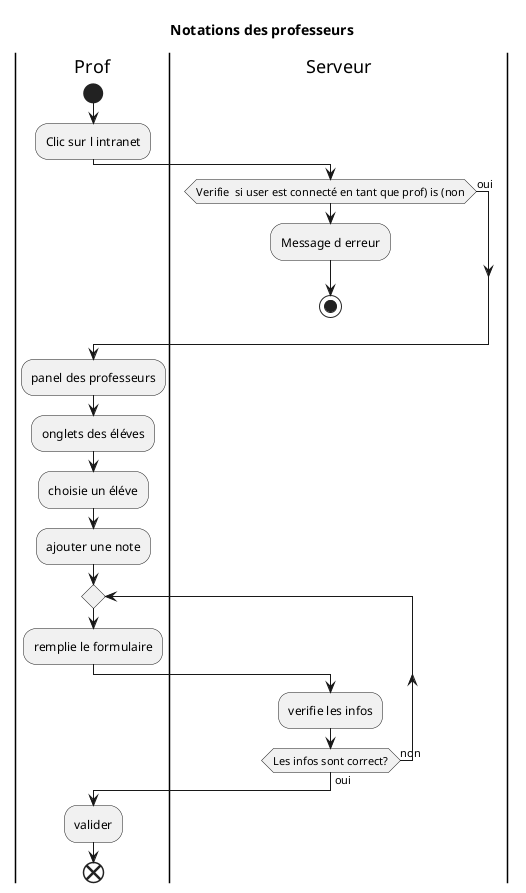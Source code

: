 @startuml notes
title Notations des professeurs  
|Prof|
start
:Clic sur l intranet;
|Serveur|
if (Verifie  si user est connecté en tant que prof) is (non) then (oui)
else
:Message d erreur;
stop
endif
|Prof|
:panel des professeurs;
:onglets des éléves;
:choisie un éléve;
:ajouter une note;
repeat
:remplie le formulaire;
|Serveur|
:verifie les infos;
repeat while (Les infos sont correct?) is (non) not (oui)
|Prof|
:valider;
end
@enduml